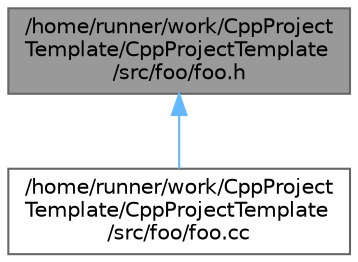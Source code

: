 digraph "/home/runner/work/CppProjectTemplate/CppProjectTemplate/src/foo/foo.h"
{
 // LATEX_PDF_SIZE
  bgcolor="transparent";
  edge [fontname=Helvetica,fontsize=10,labelfontname=Helvetica,labelfontsize=10];
  node [fontname=Helvetica,fontsize=10,shape=box,height=0.2,width=0.4];
  Node1 [id="Node000001",label="/home/runner/work/CppProject\lTemplate/CppProjectTemplate\l/src/foo/foo.h",height=0.2,width=0.4,color="gray40", fillcolor="grey60", style="filled", fontcolor="black",tooltip=" "];
  Node1 -> Node2 [id="edge1_Node000001_Node000002",dir="back",color="steelblue1",style="solid",tooltip=" "];
  Node2 [id="Node000002",label="/home/runner/work/CppProject\lTemplate/CppProjectTemplate\l/src/foo/foo.cc",height=0.2,width=0.4,color="grey40", fillcolor="white", style="filled",URL="$foo_8cc.html",tooltip=" "];
}
